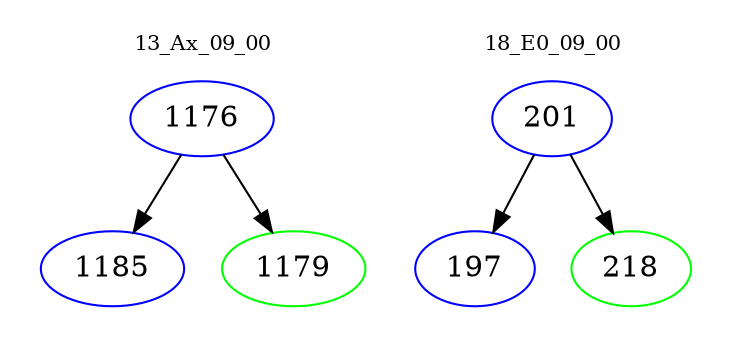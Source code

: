 digraph{
subgraph cluster_0 {
color = white
label = "13_Ax_09_00";
fontsize=10;
T0_1176 [label="1176", color="blue"]
T0_1176 -> T0_1185 [color="black"]
T0_1185 [label="1185", color="blue"]
T0_1176 -> T0_1179 [color="black"]
T0_1179 [label="1179", color="green"]
}
subgraph cluster_1 {
color = white
label = "18_E0_09_00";
fontsize=10;
T1_201 [label="201", color="blue"]
T1_201 -> T1_197 [color="black"]
T1_197 [label="197", color="blue"]
T1_201 -> T1_218 [color="black"]
T1_218 [label="218", color="green"]
}
}
